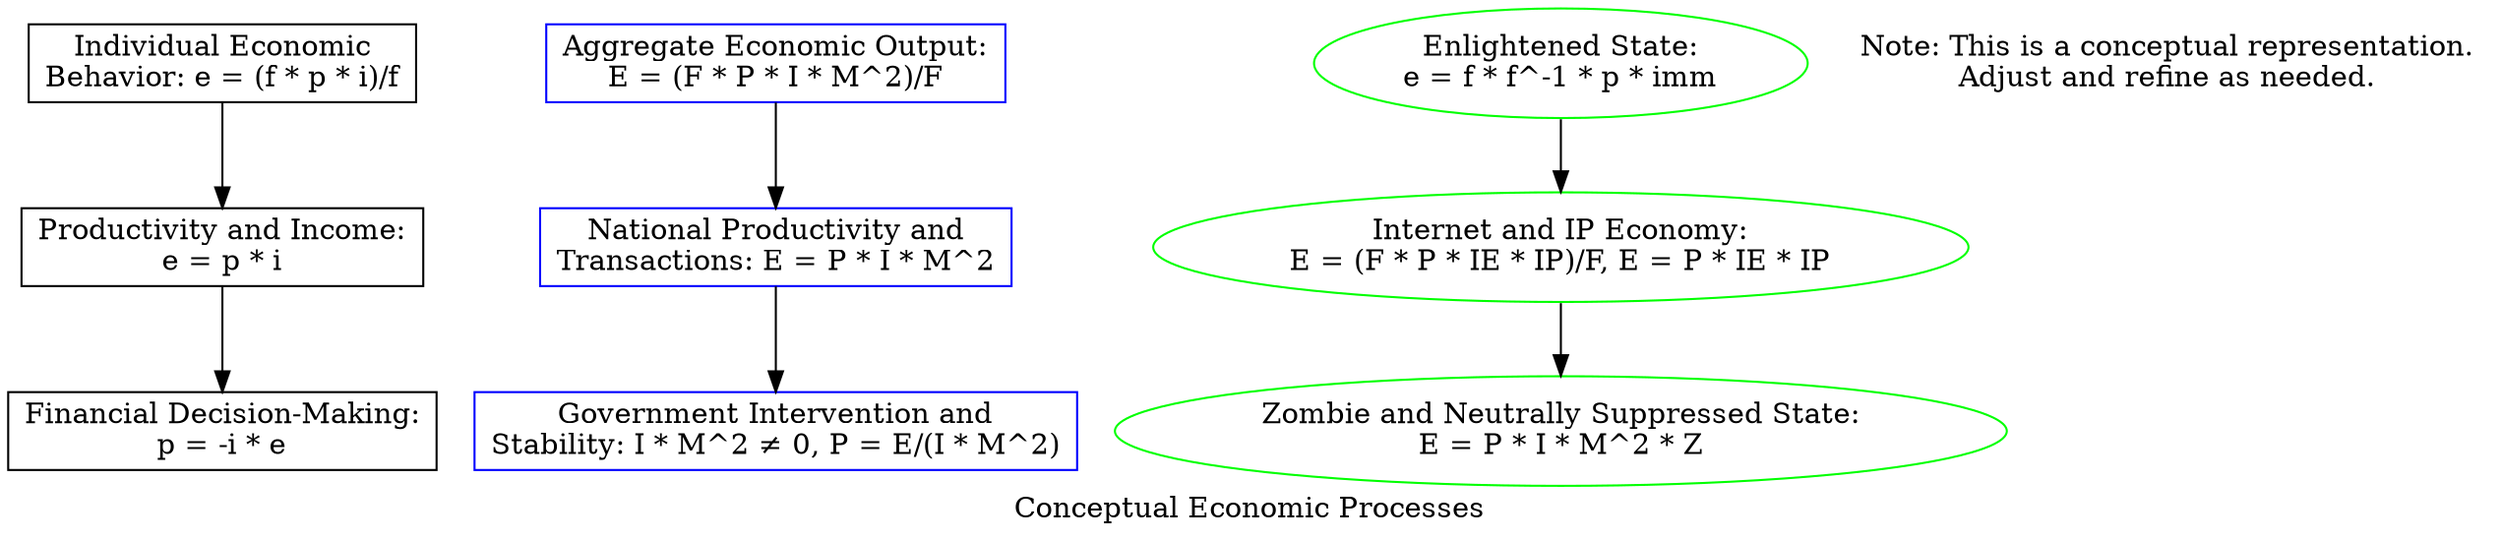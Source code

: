 digraph EconomicProcesses {
  // Microeconomic Processes
  node [shape=box];
  Individual [label="Individual Economic\nBehavior: e = (f * p * i)/f"];
  Productivity [label="Productivity and Income:\ne = p * i"];
  DecisionMaking [label="Financial Decision-Making:\np = -i * e"];

  // Macroeconomic Processes
  node [shape=box, color=blue];
  AggregateOutput [label="Aggregate Economic Output:\nE = (F * P * I * M^2)/F"];
  NationalProductivity [label="National Productivity and\nTransactions: E = P * I * M^2"];
  GovernmentStability [label="Government Intervention and\nStability: I * M^2 ≠ 0, P = E/(I * M^2)"];

  // Societal States
  node [shape=ellipse, color=green];
  EnlightenedState [label="Enlightened State:\ne = f * f^-1 * p * imm"];
  InternetEconomy [label="Internet and IP Economy:\nE = (F * P * IE * IP)/F, E = P * IE * IP"];
  ZombieState [label="Zombie and Neutrally Suppressed State:\nE = P * I * M^2 * Z"];

  // Connections
  Individual -> Productivity -> DecisionMaking;
  AggregateOutput -> NationalProductivity -> GovernmentStability;
  EnlightenedState -> InternetEconomy -> ZombieState;

  // Additonal Details (optional)
  node [shape=plaintext, color=black];
  label = "Conceptual Economic Processes";
  style = dashed;
  additional_info [label="Note: This is a conceptual representation.\nAdjust and refine as needed."];
}
